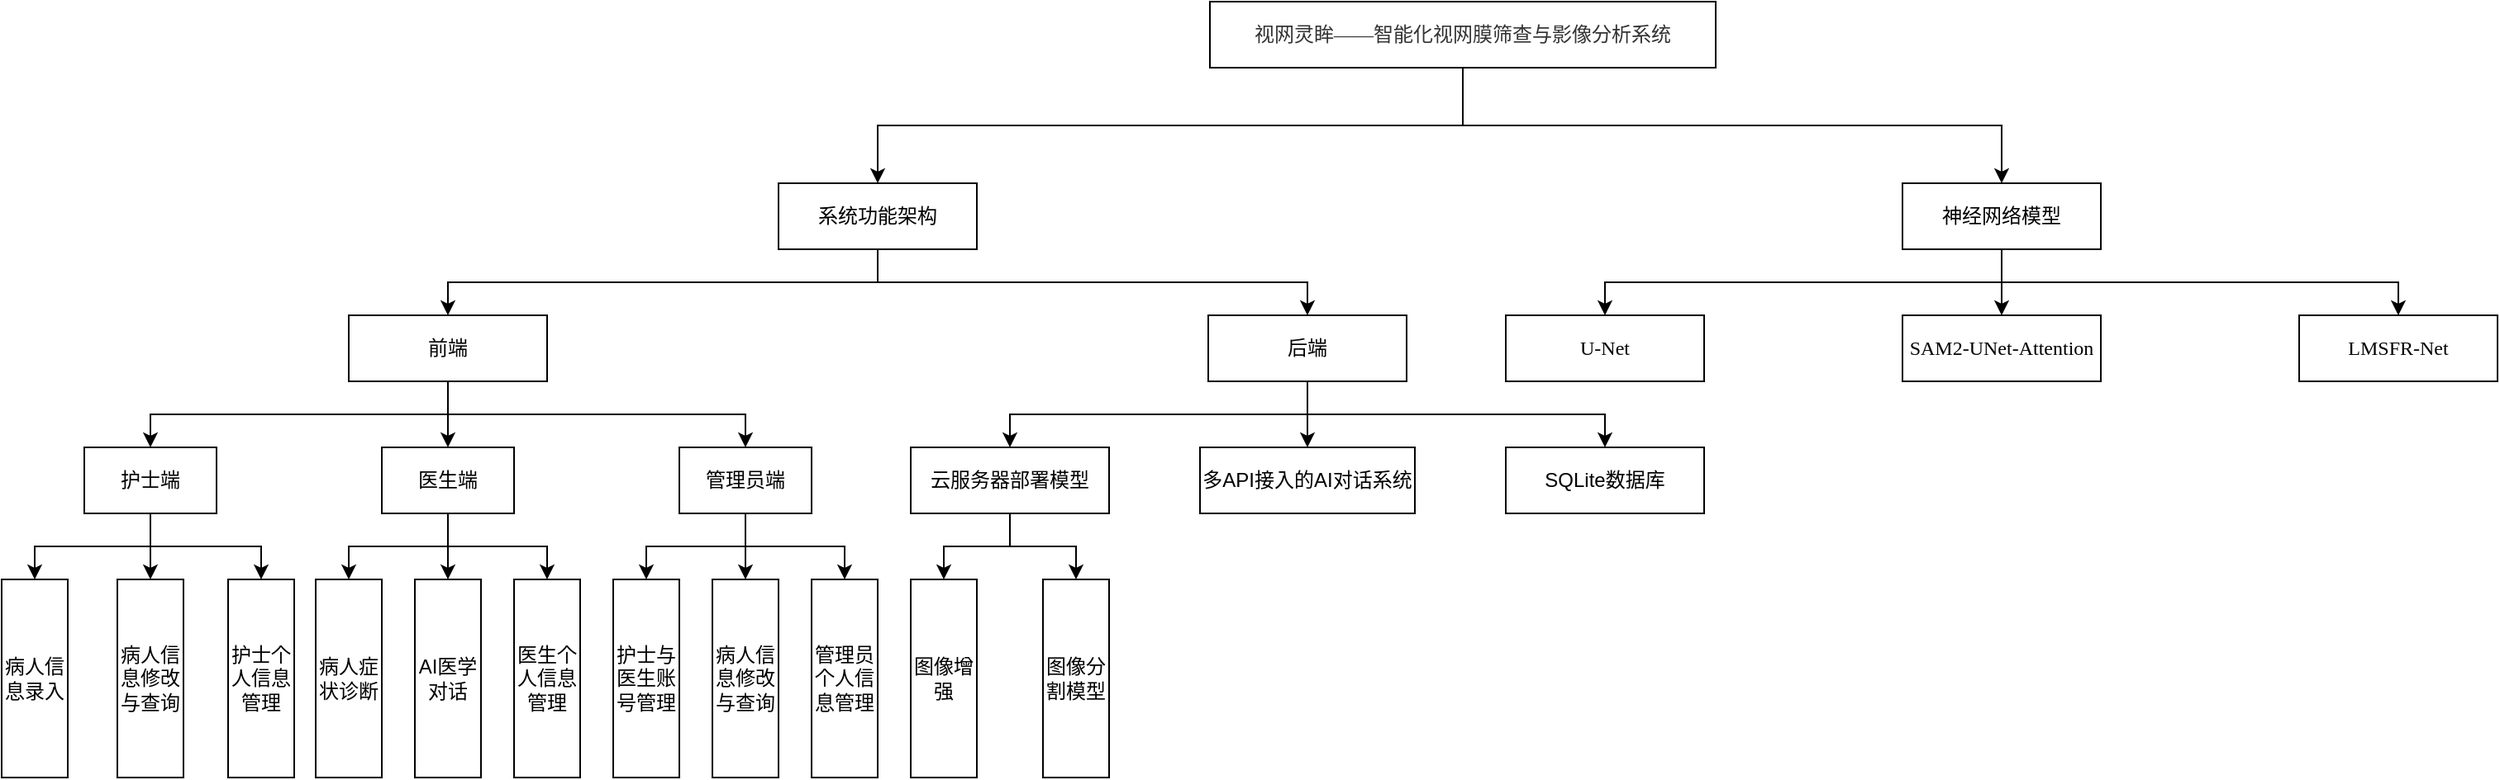 <mxfile version="26.1.3">
  <diagram id="prtHgNgQTEPvFCAcTncT" name="Page-1">
    <mxGraphModel dx="3021" dy="1202" grid="1" gridSize="10" guides="1" tooltips="1" connect="1" arrows="1" fold="1" page="1" pageScale="1" pageWidth="827" pageHeight="1169" math="0" shadow="0">
      <root>
        <mxCell id="0" />
        <mxCell id="1" parent="0" />
        <mxCell id="mpYMDAcpPHab6vFgOQOF-30" style="edgeStyle=orthogonalEdgeStyle;rounded=0;orthogonalLoop=1;jettySize=auto;html=1;exitX=0.5;exitY=1;exitDx=0;exitDy=0;entryX=0.5;entryY=0;entryDx=0;entryDy=0;" edge="1" parent="1" source="mpYMDAcpPHab6vFgOQOF-1" target="mpYMDAcpPHab6vFgOQOF-2">
          <mxGeometry relative="1" as="geometry" />
        </mxCell>
        <mxCell id="mpYMDAcpPHab6vFgOQOF-32" style="edgeStyle=orthogonalEdgeStyle;rounded=0;orthogonalLoop=1;jettySize=auto;html=1;exitX=0.5;exitY=1;exitDx=0;exitDy=0;entryX=0.5;entryY=0;entryDx=0;entryDy=0;" edge="1" parent="1" source="mpYMDAcpPHab6vFgOQOF-1" target="mpYMDAcpPHab6vFgOQOF-3">
          <mxGeometry relative="1" as="geometry" />
        </mxCell>
        <mxCell id="mpYMDAcpPHab6vFgOQOF-1" value="&lt;p class=&quot;MsoNormal&quot;&gt;&lt;span style=&quot;font-family: 宋体; color: rgb(51, 51, 51);&quot;&gt;&lt;font&gt;&lt;font style=&quot;&quot; face=&quot;宋体&quot;&gt;视网灵眸&lt;/font&gt;&lt;font style=&quot;&quot; face=&quot;宋体&quot;&gt;——智能化视网膜筛查与影像分析系统&lt;/font&gt;&lt;/font&gt;&lt;/span&gt;&lt;/p&gt;" style="rounded=0;whiteSpace=wrap;html=1;labelBackgroundColor=none;" vertex="1" parent="1">
          <mxGeometry x="261" y="50" width="306" height="40" as="geometry" />
        </mxCell>
        <mxCell id="mpYMDAcpPHab6vFgOQOF-34" style="edgeStyle=orthogonalEdgeStyle;rounded=0;orthogonalLoop=1;jettySize=auto;html=1;exitX=0.5;exitY=1;exitDx=0;exitDy=0;entryX=0.5;entryY=0;entryDx=0;entryDy=0;" edge="1" parent="1" source="mpYMDAcpPHab6vFgOQOF-2" target="mpYMDAcpPHab6vFgOQOF-9">
          <mxGeometry relative="1" as="geometry" />
        </mxCell>
        <mxCell id="mpYMDAcpPHab6vFgOQOF-36" style="edgeStyle=orthogonalEdgeStyle;rounded=0;orthogonalLoop=1;jettySize=auto;html=1;exitX=0.5;exitY=1;exitDx=0;exitDy=0;" edge="1" parent="1" source="mpYMDAcpPHab6vFgOQOF-2" target="mpYMDAcpPHab6vFgOQOF-10">
          <mxGeometry relative="1" as="geometry" />
        </mxCell>
        <mxCell id="mpYMDAcpPHab6vFgOQOF-2" value="系统功能架构" style="rounded=0;whiteSpace=wrap;html=1;labelBackgroundColor=none;" vertex="1" parent="1">
          <mxGeometry y="160" width="120" height="40" as="geometry" />
        </mxCell>
        <mxCell id="mpYMDAcpPHab6vFgOQOF-74" style="edgeStyle=orthogonalEdgeStyle;rounded=0;orthogonalLoop=1;jettySize=auto;html=1;exitX=0.5;exitY=1;exitDx=0;exitDy=0;" edge="1" parent="1" source="mpYMDAcpPHab6vFgOQOF-3" target="mpYMDAcpPHab6vFgOQOF-6">
          <mxGeometry relative="1" as="geometry" />
        </mxCell>
        <mxCell id="mpYMDAcpPHab6vFgOQOF-76" style="edgeStyle=orthogonalEdgeStyle;rounded=0;orthogonalLoop=1;jettySize=auto;html=1;exitX=0.5;exitY=1;exitDx=0;exitDy=0;entryX=0.5;entryY=0;entryDx=0;entryDy=0;" edge="1" parent="1" source="mpYMDAcpPHab6vFgOQOF-3" target="mpYMDAcpPHab6vFgOQOF-7">
          <mxGeometry relative="1" as="geometry" />
        </mxCell>
        <mxCell id="mpYMDAcpPHab6vFgOQOF-78" style="edgeStyle=orthogonalEdgeStyle;rounded=0;orthogonalLoop=1;jettySize=auto;html=1;exitX=0.5;exitY=1;exitDx=0;exitDy=0;" edge="1" parent="1" source="mpYMDAcpPHab6vFgOQOF-3" target="mpYMDAcpPHab6vFgOQOF-8">
          <mxGeometry relative="1" as="geometry" />
        </mxCell>
        <mxCell id="mpYMDAcpPHab6vFgOQOF-3" value="神经网络模型" style="rounded=0;whiteSpace=wrap;html=1;labelBackgroundColor=none;" vertex="1" parent="1">
          <mxGeometry x="680" y="160" width="120" height="40" as="geometry" />
        </mxCell>
        <mxCell id="mpYMDAcpPHab6vFgOQOF-6" value="U-Net" style="rounded=0;whiteSpace=wrap;html=1;fontFamily=Times New Roman;labelBackgroundColor=none;" vertex="1" parent="1">
          <mxGeometry x="440" y="240" width="120" height="40" as="geometry" />
        </mxCell>
        <mxCell id="mpYMDAcpPHab6vFgOQOF-7" value="&lt;p class=&quot;MsoNormal&quot;&gt;&lt;span style=&quot;mso-spacerun:&#39;yes&#39;;font-family:宋体;mso-ascii-font-family:&#39;Times New Roman&#39;;&lt;br/&gt;mso-hansi-font-family:&#39;Times New Roman&#39;;mso-bidi-font-family:&#39;Times New Roman&#39;;&quot; class=&quot;10&quot;&gt;&lt;font face=&quot;Times New Roman&quot;&gt;SAM2-UNet-Attention&lt;/font&gt;&lt;/span&gt;&lt;/p&gt;" style="rounded=0;whiteSpace=wrap;html=1;fontFamily=Times New Roman;labelBackgroundColor=none;" vertex="1" parent="1">
          <mxGeometry x="680" y="240" width="120" height="40" as="geometry" />
        </mxCell>
        <mxCell id="mpYMDAcpPHab6vFgOQOF-8" value="&lt;p class=&quot;MsoNormal&quot;&gt;&lt;font&gt;LM&lt;font style=&quot;&quot;&gt;S&lt;/font&gt;FR-Net&lt;/font&gt;&lt;/p&gt;" style="rounded=0;whiteSpace=wrap;html=1;fontFamily=Times New Roman;labelBackgroundColor=none;" vertex="1" parent="1">
          <mxGeometry x="920" y="240" width="120" height="40" as="geometry" />
        </mxCell>
        <mxCell id="mpYMDAcpPHab6vFgOQOF-38" style="edgeStyle=orthogonalEdgeStyle;rounded=0;orthogonalLoop=1;jettySize=auto;html=1;exitX=0.5;exitY=1;exitDx=0;exitDy=0;entryX=0.5;entryY=0;entryDx=0;entryDy=0;" edge="1" parent="1" source="mpYMDAcpPHab6vFgOQOF-9" target="mpYMDAcpPHab6vFgOQOF-11">
          <mxGeometry relative="1" as="geometry" />
        </mxCell>
        <mxCell id="mpYMDAcpPHab6vFgOQOF-42" style="edgeStyle=orthogonalEdgeStyle;rounded=0;orthogonalLoop=1;jettySize=auto;html=1;exitX=0.5;exitY=1;exitDx=0;exitDy=0;entryX=0.5;entryY=0;entryDx=0;entryDy=0;" edge="1" parent="1" source="mpYMDAcpPHab6vFgOQOF-9" target="mpYMDAcpPHab6vFgOQOF-12">
          <mxGeometry relative="1" as="geometry" />
        </mxCell>
        <mxCell id="mpYMDAcpPHab6vFgOQOF-44" style="edgeStyle=orthogonalEdgeStyle;rounded=0;orthogonalLoop=1;jettySize=auto;html=1;exitX=0.5;exitY=1;exitDx=0;exitDy=0;entryX=0.5;entryY=0;entryDx=0;entryDy=0;" edge="1" parent="1" source="mpYMDAcpPHab6vFgOQOF-9" target="mpYMDAcpPHab6vFgOQOF-13">
          <mxGeometry relative="1" as="geometry" />
        </mxCell>
        <mxCell id="mpYMDAcpPHab6vFgOQOF-9" value="前端" style="rounded=0;whiteSpace=wrap;html=1;fontFamily=Times New Roman;labelBackgroundColor=none;" vertex="1" parent="1">
          <mxGeometry x="-260" y="240" width="120" height="40" as="geometry" />
        </mxCell>
        <mxCell id="mpYMDAcpPHab6vFgOQOF-46" style="edgeStyle=orthogonalEdgeStyle;rounded=0;orthogonalLoop=1;jettySize=auto;html=1;exitX=0.5;exitY=1;exitDx=0;exitDy=0;" edge="1" parent="1" source="mpYMDAcpPHab6vFgOQOF-10" target="mpYMDAcpPHab6vFgOQOF-14">
          <mxGeometry relative="1" as="geometry" />
        </mxCell>
        <mxCell id="mpYMDAcpPHab6vFgOQOF-48" style="edgeStyle=orthogonalEdgeStyle;rounded=0;orthogonalLoop=1;jettySize=auto;html=1;exitX=0.5;exitY=1;exitDx=0;exitDy=0;entryX=0.5;entryY=0;entryDx=0;entryDy=0;" edge="1" parent="1" source="mpYMDAcpPHab6vFgOQOF-10" target="mpYMDAcpPHab6vFgOQOF-15">
          <mxGeometry relative="1" as="geometry" />
        </mxCell>
        <mxCell id="mpYMDAcpPHab6vFgOQOF-50" style="edgeStyle=orthogonalEdgeStyle;rounded=0;orthogonalLoop=1;jettySize=auto;html=1;exitX=0.5;exitY=1;exitDx=0;exitDy=0;" edge="1" parent="1" source="mpYMDAcpPHab6vFgOQOF-10" target="mpYMDAcpPHab6vFgOQOF-16">
          <mxGeometry relative="1" as="geometry" />
        </mxCell>
        <mxCell id="mpYMDAcpPHab6vFgOQOF-10" value="后端" style="rounded=0;whiteSpace=wrap;html=1;fontFamily=Times New Roman;labelBackgroundColor=none;" vertex="1" parent="1">
          <mxGeometry x="260" y="240" width="120" height="40" as="geometry" />
        </mxCell>
        <mxCell id="mpYMDAcpPHab6vFgOQOF-52" style="edgeStyle=orthogonalEdgeStyle;rounded=0;orthogonalLoop=1;jettySize=auto;html=1;exitX=0.5;exitY=1;exitDx=0;exitDy=0;entryX=0.5;entryY=0;entryDx=0;entryDy=0;" edge="1" parent="1" source="mpYMDAcpPHab6vFgOQOF-11" target="mpYMDAcpPHab6vFgOQOF-17">
          <mxGeometry relative="1" as="geometry" />
        </mxCell>
        <mxCell id="mpYMDAcpPHab6vFgOQOF-54" style="edgeStyle=orthogonalEdgeStyle;rounded=0;orthogonalLoop=1;jettySize=auto;html=1;exitX=0.5;exitY=1;exitDx=0;exitDy=0;entryX=0.5;entryY=0;entryDx=0;entryDy=0;" edge="1" parent="1" source="mpYMDAcpPHab6vFgOQOF-11" target="mpYMDAcpPHab6vFgOQOF-18">
          <mxGeometry relative="1" as="geometry" />
        </mxCell>
        <mxCell id="mpYMDAcpPHab6vFgOQOF-56" style="edgeStyle=orthogonalEdgeStyle;rounded=0;orthogonalLoop=1;jettySize=auto;html=1;exitX=0.5;exitY=1;exitDx=0;exitDy=0;entryX=0.5;entryY=0;entryDx=0;entryDy=0;" edge="1" parent="1" source="mpYMDAcpPHab6vFgOQOF-11" target="mpYMDAcpPHab6vFgOQOF-23">
          <mxGeometry relative="1" as="geometry" />
        </mxCell>
        <mxCell id="mpYMDAcpPHab6vFgOQOF-11" value="护士端" style="rounded=0;whiteSpace=wrap;html=1;labelBackgroundColor=none;" vertex="1" parent="1">
          <mxGeometry x="-420" y="320" width="80" height="40" as="geometry" />
        </mxCell>
        <mxCell id="mpYMDAcpPHab6vFgOQOF-58" style="edgeStyle=orthogonalEdgeStyle;rounded=0;orthogonalLoop=1;jettySize=auto;html=1;exitX=0.5;exitY=1;exitDx=0;exitDy=0;entryX=0.5;entryY=0;entryDx=0;entryDy=0;" edge="1" parent="1" source="mpYMDAcpPHab6vFgOQOF-12" target="mpYMDAcpPHab6vFgOQOF-19">
          <mxGeometry relative="1" as="geometry" />
        </mxCell>
        <mxCell id="mpYMDAcpPHab6vFgOQOF-60" style="edgeStyle=orthogonalEdgeStyle;rounded=0;orthogonalLoop=1;jettySize=auto;html=1;exitX=0.5;exitY=1;exitDx=0;exitDy=0;entryX=0.5;entryY=0;entryDx=0;entryDy=0;" edge="1" parent="1" source="mpYMDAcpPHab6vFgOQOF-12" target="mpYMDAcpPHab6vFgOQOF-20">
          <mxGeometry relative="1" as="geometry" />
        </mxCell>
        <mxCell id="mpYMDAcpPHab6vFgOQOF-62" style="edgeStyle=orthogonalEdgeStyle;rounded=0;orthogonalLoop=1;jettySize=auto;html=1;exitX=0.5;exitY=1;exitDx=0;exitDy=0;entryX=0.5;entryY=0;entryDx=0;entryDy=0;" edge="1" parent="1" source="mpYMDAcpPHab6vFgOQOF-12" target="mpYMDAcpPHab6vFgOQOF-24">
          <mxGeometry relative="1" as="geometry" />
        </mxCell>
        <mxCell id="mpYMDAcpPHab6vFgOQOF-12" value="医生端" style="rounded=0;whiteSpace=wrap;html=1;labelBackgroundColor=none;" vertex="1" parent="1">
          <mxGeometry x="-240" y="320" width="80" height="40" as="geometry" />
        </mxCell>
        <mxCell id="mpYMDAcpPHab6vFgOQOF-64" style="edgeStyle=orthogonalEdgeStyle;rounded=0;orthogonalLoop=1;jettySize=auto;html=1;exitX=0.5;exitY=1;exitDx=0;exitDy=0;entryX=0.5;entryY=0;entryDx=0;entryDy=0;" edge="1" parent="1" source="mpYMDAcpPHab6vFgOQOF-13" target="mpYMDAcpPHab6vFgOQOF-21">
          <mxGeometry relative="1" as="geometry" />
        </mxCell>
        <mxCell id="mpYMDAcpPHab6vFgOQOF-66" style="edgeStyle=orthogonalEdgeStyle;rounded=0;orthogonalLoop=1;jettySize=auto;html=1;exitX=0.5;exitY=1;exitDx=0;exitDy=0;entryX=0.5;entryY=0;entryDx=0;entryDy=0;" edge="1" parent="1" source="mpYMDAcpPHab6vFgOQOF-13" target="mpYMDAcpPHab6vFgOQOF-22">
          <mxGeometry relative="1" as="geometry" />
        </mxCell>
        <mxCell id="mpYMDAcpPHab6vFgOQOF-68" style="edgeStyle=orthogonalEdgeStyle;rounded=0;orthogonalLoop=1;jettySize=auto;html=1;exitX=0.5;exitY=1;exitDx=0;exitDy=0;entryX=0.5;entryY=0;entryDx=0;entryDy=0;" edge="1" parent="1" source="mpYMDAcpPHab6vFgOQOF-13" target="mpYMDAcpPHab6vFgOQOF-25">
          <mxGeometry relative="1" as="geometry" />
        </mxCell>
        <mxCell id="mpYMDAcpPHab6vFgOQOF-13" value="管理员端" style="rounded=0;whiteSpace=wrap;html=1;labelBackgroundColor=none;" vertex="1" parent="1">
          <mxGeometry x="-60" y="320" width="80" height="40" as="geometry" />
        </mxCell>
        <mxCell id="mpYMDAcpPHab6vFgOQOF-70" style="edgeStyle=orthogonalEdgeStyle;rounded=0;orthogonalLoop=1;jettySize=auto;html=1;exitX=0.5;exitY=1;exitDx=0;exitDy=0;entryX=0.5;entryY=0;entryDx=0;entryDy=0;" edge="1" parent="1" source="mpYMDAcpPHab6vFgOQOF-14" target="mpYMDAcpPHab6vFgOQOF-26">
          <mxGeometry relative="1" as="geometry" />
        </mxCell>
        <mxCell id="mpYMDAcpPHab6vFgOQOF-72" style="edgeStyle=orthogonalEdgeStyle;rounded=0;orthogonalLoop=1;jettySize=auto;html=1;exitX=0.5;exitY=1;exitDx=0;exitDy=0;entryX=0.5;entryY=0;entryDx=0;entryDy=0;" edge="1" parent="1" source="mpYMDAcpPHab6vFgOQOF-14" target="mpYMDAcpPHab6vFgOQOF-27">
          <mxGeometry relative="1" as="geometry" />
        </mxCell>
        <mxCell id="mpYMDAcpPHab6vFgOQOF-14" value="云服务器部署模型" style="rounded=0;whiteSpace=wrap;html=1;labelBackgroundColor=none;" vertex="1" parent="1">
          <mxGeometry x="80" y="320" width="120" height="40" as="geometry" />
        </mxCell>
        <mxCell id="mpYMDAcpPHab6vFgOQOF-15" value="多API接入的AI对话系统" style="rounded=0;whiteSpace=wrap;html=1;labelBackgroundColor=none;" vertex="1" parent="1">
          <mxGeometry x="255" y="320" width="130" height="40" as="geometry" />
        </mxCell>
        <mxCell id="mpYMDAcpPHab6vFgOQOF-16" value="SQLite数据库" style="rounded=0;whiteSpace=wrap;html=1;labelBackgroundColor=none;" vertex="1" parent="1">
          <mxGeometry x="440" y="320" width="120" height="40" as="geometry" />
        </mxCell>
        <mxCell id="mpYMDAcpPHab6vFgOQOF-17" value="病人信息录入" style="rounded=0;whiteSpace=wrap;html=1;labelBackgroundColor=none;" vertex="1" parent="1">
          <mxGeometry x="-470" y="400" width="40" height="120" as="geometry" />
        </mxCell>
        <mxCell id="mpYMDAcpPHab6vFgOQOF-18" value="病人信息修改与查询" style="rounded=0;whiteSpace=wrap;html=1;labelBackgroundColor=none;" vertex="1" parent="1">
          <mxGeometry x="-400" y="400" width="40" height="120" as="geometry" />
        </mxCell>
        <mxCell id="mpYMDAcpPHab6vFgOQOF-19" value="病人症状诊断" style="rounded=0;whiteSpace=wrap;html=1;labelBackgroundColor=none;" vertex="1" parent="1">
          <mxGeometry x="-280" y="400" width="40" height="120" as="geometry" />
        </mxCell>
        <mxCell id="mpYMDAcpPHab6vFgOQOF-20" value="AI医学对话" style="rounded=0;whiteSpace=wrap;html=1;labelBackgroundColor=none;" vertex="1" parent="1">
          <mxGeometry x="-220" y="400" width="40" height="120" as="geometry" />
        </mxCell>
        <mxCell id="mpYMDAcpPHab6vFgOQOF-21" value="护士与医生账号管理" style="rounded=0;whiteSpace=wrap;html=1;labelBackgroundColor=none;" vertex="1" parent="1">
          <mxGeometry x="-100" y="400" width="40" height="120" as="geometry" />
        </mxCell>
        <mxCell id="mpYMDAcpPHab6vFgOQOF-22" value="病人信息修改与查询" style="rounded=0;whiteSpace=wrap;html=1;labelBackgroundColor=none;" vertex="1" parent="1">
          <mxGeometry x="-40" y="400" width="40" height="120" as="geometry" />
        </mxCell>
        <mxCell id="mpYMDAcpPHab6vFgOQOF-23" value="护士个人信息管理" style="rounded=0;whiteSpace=wrap;html=1;labelBackgroundColor=none;" vertex="1" parent="1">
          <mxGeometry x="-333" y="400" width="40" height="120" as="geometry" />
        </mxCell>
        <mxCell id="mpYMDAcpPHab6vFgOQOF-24" value="医生个人信息管理" style="rounded=0;whiteSpace=wrap;html=1;labelBackgroundColor=none;" vertex="1" parent="1">
          <mxGeometry x="-160" y="400" width="40" height="120" as="geometry" />
        </mxCell>
        <mxCell id="mpYMDAcpPHab6vFgOQOF-25" value="管理员个人信息管理" style="rounded=0;whiteSpace=wrap;html=1;labelBackgroundColor=none;" vertex="1" parent="1">
          <mxGeometry x="20" y="400" width="40" height="120" as="geometry" />
        </mxCell>
        <mxCell id="mpYMDAcpPHab6vFgOQOF-26" value="图像增强" style="rounded=0;whiteSpace=wrap;html=1;labelBackgroundColor=none;" vertex="1" parent="1">
          <mxGeometry x="80" y="400" width="40" height="120" as="geometry" />
        </mxCell>
        <mxCell id="mpYMDAcpPHab6vFgOQOF-27" value="图像分割模型" style="rounded=0;whiteSpace=wrap;html=1;labelBackgroundColor=none;" vertex="1" parent="1">
          <mxGeometry x="160" y="400" width="40" height="120" as="geometry" />
        </mxCell>
      </root>
    </mxGraphModel>
  </diagram>
</mxfile>
